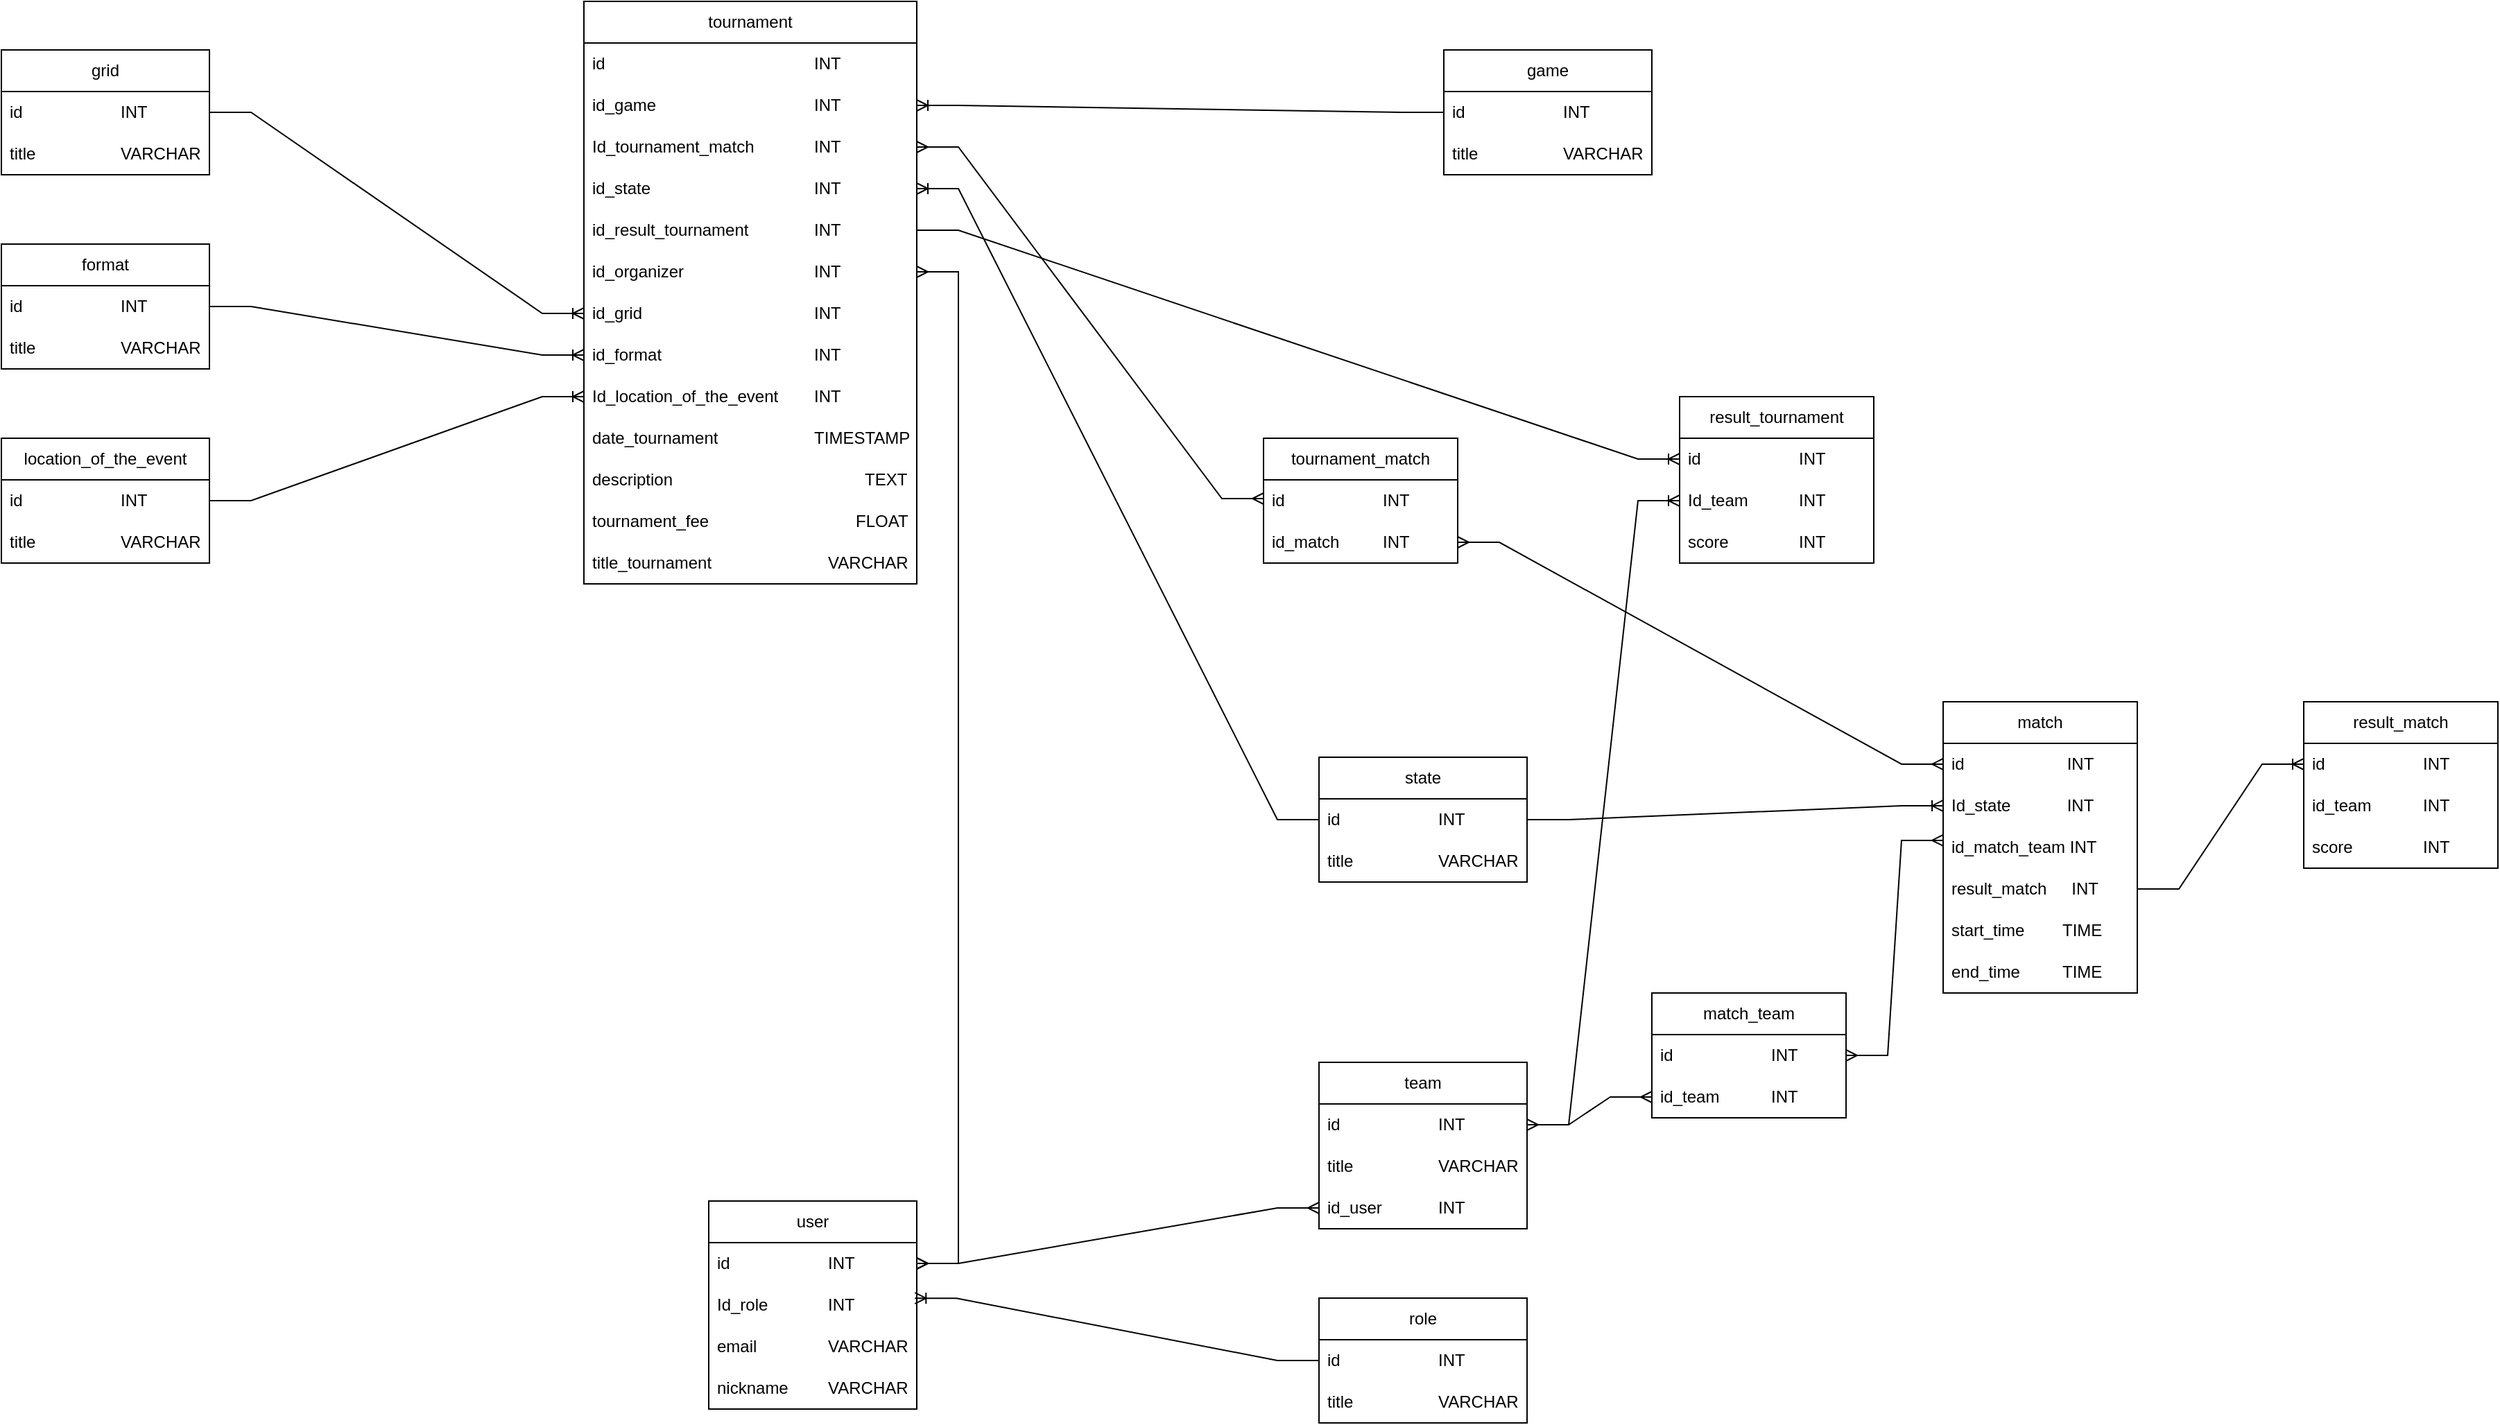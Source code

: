 <mxfile version="24.7.17">
  <diagram name="Страница — 1" id="v7ZtCFrKDvdxAF3M1OyC">
    <mxGraphModel dx="1510" dy="1544" grid="1" gridSize="10" guides="1" tooltips="1" connect="1" arrows="1" fold="1" page="1" pageScale="1" pageWidth="827" pageHeight="1169" math="0" shadow="0">
      <root>
        <mxCell id="0" />
        <mxCell id="1" parent="0" />
        <mxCell id="OLDcQR_b7lq4X7Irolwi-84" value="user" style="swimlane;fontStyle=0;childLayout=stackLayout;horizontal=1;startSize=30;horizontalStack=0;resizeParent=1;resizeParentMax=0;resizeLast=0;collapsible=1;marginBottom=0;whiteSpace=wrap;html=1;" parent="1" vertex="1">
          <mxGeometry x="-140" y="570" width="150" height="150" as="geometry" />
        </mxCell>
        <mxCell id="OLDcQR_b7lq4X7Irolwi-95" value="id&lt;span style=&quot;white-space: pre;&quot;&gt;&#x9;&lt;/span&gt;&lt;span style=&quot;white-space: pre;&quot;&gt;&#x9;&lt;/span&gt;&lt;span style=&quot;white-space: pre;&quot;&gt;&#x9;&lt;/span&gt;INT" style="text;strokeColor=none;fillColor=none;align=left;verticalAlign=middle;spacingLeft=4;spacingRight=4;overflow=hidden;points=[[0,0.5],[1,0.5]];portConstraint=eastwest;rotatable=0;whiteSpace=wrap;html=1;" parent="OLDcQR_b7lq4X7Irolwi-84" vertex="1">
          <mxGeometry y="30" width="150" height="30" as="geometry" />
        </mxCell>
        <mxCell id="OLDcQR_b7lq4X7Irolwi-100" value="Id_role&lt;span style=&quot;white-space: pre;&quot;&gt;&#x9;&lt;/span&gt;&lt;span style=&quot;white-space: pre;&quot;&gt;&#x9;&lt;/span&gt;INT" style="text;strokeColor=none;fillColor=none;align=left;verticalAlign=middle;spacingLeft=4;spacingRight=4;overflow=hidden;points=[[0,0.5],[1,0.5]];portConstraint=eastwest;rotatable=0;whiteSpace=wrap;html=1;" parent="OLDcQR_b7lq4X7Irolwi-84" vertex="1">
          <mxGeometry y="60" width="150" height="30" as="geometry" />
        </mxCell>
        <mxCell id="OLDcQR_b7lq4X7Irolwi-87" value="email&lt;span style=&quot;white-space: pre;&quot;&gt;&#x9;&lt;/span&gt;&lt;span style=&quot;white-space: pre;&quot;&gt;&#x9;&lt;/span&gt;VARCHAR" style="text;strokeColor=none;fillColor=none;align=left;verticalAlign=middle;spacingLeft=4;spacingRight=4;overflow=hidden;points=[[0,0.5],[1,0.5]];portConstraint=eastwest;rotatable=0;whiteSpace=wrap;html=1;" parent="OLDcQR_b7lq4X7Irolwi-84" vertex="1">
          <mxGeometry y="90" width="150" height="30" as="geometry" />
        </mxCell>
        <mxCell id="OLDcQR_b7lq4X7Irolwi-86" value="nickname&lt;span style=&quot;white-space: pre;&quot;&gt;&#x9;&lt;/span&gt;&lt;span style=&quot;white-space: pre;&quot;&gt;&#x9;&lt;/span&gt;VARCHAR" style="text;strokeColor=none;fillColor=none;align=left;verticalAlign=middle;spacingLeft=4;spacingRight=4;overflow=hidden;points=[[0,0.5],[1,0.5]];portConstraint=eastwest;rotatable=0;whiteSpace=wrap;html=1;" parent="OLDcQR_b7lq4X7Irolwi-84" vertex="1">
          <mxGeometry y="120" width="150" height="30" as="geometry" />
        </mxCell>
        <mxCell id="OLDcQR_b7lq4X7Irolwi-88" value="team" style="swimlane;fontStyle=0;childLayout=stackLayout;horizontal=1;startSize=30;horizontalStack=0;resizeParent=1;resizeParentMax=0;resizeLast=0;collapsible=1;marginBottom=0;whiteSpace=wrap;html=1;" parent="1" vertex="1">
          <mxGeometry x="300" y="470" width="150" height="120" as="geometry" />
        </mxCell>
        <mxCell id="OLDcQR_b7lq4X7Irolwi-89" value="id&lt;span style=&quot;white-space: pre;&quot;&gt;&#x9;&lt;/span&gt;&lt;span style=&quot;white-space: pre;&quot;&gt;&#x9;&lt;/span&gt;&lt;span style=&quot;white-space: pre;&quot;&gt;&#x9;&lt;/span&gt;INT" style="text;strokeColor=none;fillColor=none;align=left;verticalAlign=middle;spacingLeft=4;spacingRight=4;overflow=hidden;points=[[0,0.5],[1,0.5]];portConstraint=eastwest;rotatable=0;whiteSpace=wrap;html=1;" parent="OLDcQR_b7lq4X7Irolwi-88" vertex="1">
          <mxGeometry y="30" width="150" height="30" as="geometry" />
        </mxCell>
        <mxCell id="OLDcQR_b7lq4X7Irolwi-90" value="title&lt;span style=&quot;white-space: pre;&quot;&gt;&#x9;&lt;/span&gt;&lt;span style=&quot;white-space: pre;&quot;&gt;&#x9;&lt;/span&gt;&lt;span style=&quot;white-space: pre;&quot;&gt;&#x9;&lt;/span&gt;VARCHAR" style="text;strokeColor=none;fillColor=none;align=left;verticalAlign=middle;spacingLeft=4;spacingRight=4;overflow=hidden;points=[[0,0.5],[1,0.5]];portConstraint=eastwest;rotatable=0;whiteSpace=wrap;html=1;" parent="OLDcQR_b7lq4X7Irolwi-88" vertex="1">
          <mxGeometry y="60" width="150" height="30" as="geometry" />
        </mxCell>
        <mxCell id="OLDcQR_b7lq4X7Irolwi-159" value="id_user&lt;span style=&quot;white-space: pre;&quot;&gt;&#x9;&lt;/span&gt;&lt;span style=&quot;white-space: pre;&quot;&gt;&#x9;&lt;/span&gt;INT" style="text;strokeColor=none;fillColor=none;align=left;verticalAlign=middle;spacingLeft=4;spacingRight=4;overflow=hidden;points=[[0,0.5],[1,0.5]];portConstraint=eastwest;rotatable=0;whiteSpace=wrap;html=1;" parent="OLDcQR_b7lq4X7Irolwi-88" vertex="1">
          <mxGeometry y="90" width="150" height="30" as="geometry" />
        </mxCell>
        <mxCell id="OLDcQR_b7lq4X7Irolwi-96" value="role" style="swimlane;fontStyle=0;childLayout=stackLayout;horizontal=1;startSize=30;horizontalStack=0;resizeParent=1;resizeParentMax=0;resizeLast=0;collapsible=1;marginBottom=0;whiteSpace=wrap;html=1;" parent="1" vertex="1">
          <mxGeometry x="300" y="640" width="150" height="90" as="geometry" />
        </mxCell>
        <mxCell id="OLDcQR_b7lq4X7Irolwi-97" value="id&lt;span style=&quot;white-space: pre;&quot;&gt;&#x9;&lt;/span&gt;&lt;span style=&quot;white-space: pre;&quot;&gt;&#x9;&lt;/span&gt;&lt;span style=&quot;white-space: pre;&quot;&gt;&#x9;&lt;/span&gt;INT" style="text;strokeColor=none;fillColor=none;align=left;verticalAlign=middle;spacingLeft=4;spacingRight=4;overflow=hidden;points=[[0,0.5],[1,0.5]];portConstraint=eastwest;rotatable=0;whiteSpace=wrap;html=1;" parent="OLDcQR_b7lq4X7Irolwi-96" vertex="1">
          <mxGeometry y="30" width="150" height="30" as="geometry" />
        </mxCell>
        <mxCell id="OLDcQR_b7lq4X7Irolwi-98" value="title&lt;span style=&quot;white-space: pre;&quot;&gt;&#x9;&lt;/span&gt;&lt;span style=&quot;white-space: pre;&quot;&gt;&#x9;&lt;/span&gt;&lt;span style=&quot;white-space: pre;&quot;&gt;&#x9;&lt;/span&gt;VARCHAR" style="text;strokeColor=none;fillColor=none;align=left;verticalAlign=middle;spacingLeft=4;spacingRight=4;overflow=hidden;points=[[0,0.5],[1,0.5]];portConstraint=eastwest;rotatable=0;whiteSpace=wrap;html=1;" parent="OLDcQR_b7lq4X7Irolwi-96" vertex="1">
          <mxGeometry y="60" width="150" height="30" as="geometry" />
        </mxCell>
        <mxCell id="OLDcQR_b7lq4X7Irolwi-102" value="" style="edgeStyle=entityRelationEdgeStyle;fontSize=12;html=1;endArrow=ERoneToMany;rounded=0;entryX=0.991;entryY=0.336;entryDx=0;entryDy=0;entryPerimeter=0;exitX=0;exitY=0.5;exitDx=0;exitDy=0;" parent="1" source="OLDcQR_b7lq4X7Irolwi-97" target="OLDcQR_b7lq4X7Irolwi-100" edge="1">
          <mxGeometry width="100" height="100" relative="1" as="geometry">
            <mxPoint x="350" y="700" as="sourcePoint" />
            <mxPoint x="450" y="600" as="targetPoint" />
          </mxGeometry>
        </mxCell>
        <mxCell id="OLDcQR_b7lq4X7Irolwi-103" value="match" style="swimlane;fontStyle=0;childLayout=stackLayout;horizontal=1;startSize=30;horizontalStack=0;resizeParent=1;resizeParentMax=0;resizeLast=0;collapsible=1;marginBottom=0;whiteSpace=wrap;html=1;" parent="1" vertex="1">
          <mxGeometry x="750" y="210" width="140" height="210" as="geometry" />
        </mxCell>
        <mxCell id="OLDcQR_b7lq4X7Irolwi-107" value="id&lt;span style=&quot;white-space: pre;&quot;&gt;&#x9;&lt;/span&gt;&lt;span style=&quot;white-space: pre;&quot;&gt;&#x9;&lt;/span&gt;&lt;span style=&quot;white-space: pre;&quot;&gt;&#x9;&lt;/span&gt;&amp;nbsp;INT" style="text;strokeColor=none;fillColor=none;align=left;verticalAlign=middle;spacingLeft=4;spacingRight=4;overflow=hidden;points=[[0,0.5],[1,0.5]];portConstraint=eastwest;rotatable=0;whiteSpace=wrap;html=1;" parent="OLDcQR_b7lq4X7Irolwi-103" vertex="1">
          <mxGeometry y="30" width="140" height="30" as="geometry" />
        </mxCell>
        <mxCell id="OLDcQR_b7lq4X7Irolwi-108" value="Id_state&lt;span style=&quot;white-space: pre;&quot;&gt;&#x9;&lt;/span&gt;&lt;span style=&quot;white-space: pre;&quot;&gt;&#x9;&lt;/span&gt;&amp;nbsp;INT" style="text;strokeColor=none;fillColor=none;align=left;verticalAlign=middle;spacingLeft=4;spacingRight=4;overflow=hidden;points=[[0,0.5],[1,0.5]];portConstraint=eastwest;rotatable=0;whiteSpace=wrap;html=1;" parent="OLDcQR_b7lq4X7Irolwi-103" vertex="1">
          <mxGeometry y="60" width="140" height="30" as="geometry" />
        </mxCell>
        <mxCell id="wWR_sg2A5vvJxAF9m5jg-23" value="id_match_team INT" style="text;strokeColor=none;fillColor=none;align=left;verticalAlign=middle;spacingLeft=4;spacingRight=4;overflow=hidden;points=[[0,0.5],[1,0.5]];portConstraint=eastwest;rotatable=0;whiteSpace=wrap;html=1;" parent="OLDcQR_b7lq4X7Irolwi-103" vertex="1">
          <mxGeometry y="90" width="140" height="30" as="geometry" />
        </mxCell>
        <mxCell id="OLDcQR_b7lq4X7Irolwi-129" value="result_match&lt;span style=&quot;white-space: pre;&quot;&gt;&#x9;&lt;/span&gt;&amp;nbsp; INT" style="text;strokeColor=none;fillColor=none;align=left;verticalAlign=middle;spacingLeft=4;spacingRight=4;overflow=hidden;points=[[0,0.5],[1,0.5]];portConstraint=eastwest;rotatable=0;whiteSpace=wrap;html=1;" parent="OLDcQR_b7lq4X7Irolwi-103" vertex="1">
          <mxGeometry y="120" width="140" height="30" as="geometry" />
        </mxCell>
        <mxCell id="OLDcQR_b7lq4X7Irolwi-116" value="start_time&lt;span style=&quot;white-space: pre;&quot;&gt;&#x9;&lt;/span&gt;TIME" style="text;strokeColor=none;fillColor=none;align=left;verticalAlign=middle;spacingLeft=4;spacingRight=4;overflow=hidden;points=[[0,0.5],[1,0.5]];portConstraint=eastwest;rotatable=0;whiteSpace=wrap;html=1;" parent="OLDcQR_b7lq4X7Irolwi-103" vertex="1">
          <mxGeometry y="150" width="140" height="30" as="geometry" />
        </mxCell>
        <mxCell id="OLDcQR_b7lq4X7Irolwi-145" value="end_time&lt;span style=&quot;white-space: pre;&quot;&gt;&#x9;&lt;/span&gt;&lt;span style=&quot;white-space: pre;&quot;&gt;&#x9;&lt;/span&gt;TIME" style="text;strokeColor=none;fillColor=none;align=left;verticalAlign=middle;spacingLeft=4;spacingRight=4;overflow=hidden;points=[[0,0.5],[1,0.5]];portConstraint=eastwest;rotatable=0;whiteSpace=wrap;html=1;" parent="OLDcQR_b7lq4X7Irolwi-103" vertex="1">
          <mxGeometry y="180" width="140" height="30" as="geometry" />
        </mxCell>
        <mxCell id="OLDcQR_b7lq4X7Irolwi-109" value="state" style="swimlane;fontStyle=0;childLayout=stackLayout;horizontal=1;startSize=30;horizontalStack=0;resizeParent=1;resizeParentMax=0;resizeLast=0;collapsible=1;marginBottom=0;whiteSpace=wrap;html=1;" parent="1" vertex="1">
          <mxGeometry x="300" y="250" width="150" height="90" as="geometry" />
        </mxCell>
        <mxCell id="OLDcQR_b7lq4X7Irolwi-110" value="id&lt;span style=&quot;white-space: pre;&quot;&gt;&#x9;&lt;/span&gt;&lt;span style=&quot;white-space: pre;&quot;&gt;&#x9;&lt;/span&gt;&lt;span style=&quot;white-space: pre;&quot;&gt;&#x9;&lt;/span&gt;INT" style="text;strokeColor=none;fillColor=none;align=left;verticalAlign=middle;spacingLeft=4;spacingRight=4;overflow=hidden;points=[[0,0.5],[1,0.5]];portConstraint=eastwest;rotatable=0;whiteSpace=wrap;html=1;" parent="OLDcQR_b7lq4X7Irolwi-109" vertex="1">
          <mxGeometry y="30" width="150" height="30" as="geometry" />
        </mxCell>
        <mxCell id="OLDcQR_b7lq4X7Irolwi-111" value="title&lt;span style=&quot;white-space: pre;&quot;&gt;&#x9;&lt;/span&gt;&lt;span style=&quot;white-space: pre;&quot;&gt;&#x9;&lt;/span&gt;&lt;span style=&quot;white-space: pre;&quot;&gt;&#x9;&lt;/span&gt;VARCHAR" style="text;strokeColor=none;fillColor=none;align=left;verticalAlign=middle;spacingLeft=4;spacingRight=4;overflow=hidden;points=[[0,0.5],[1,0.5]];portConstraint=eastwest;rotatable=0;whiteSpace=wrap;html=1;" parent="OLDcQR_b7lq4X7Irolwi-109" vertex="1">
          <mxGeometry y="60" width="150" height="30" as="geometry" />
        </mxCell>
        <mxCell id="OLDcQR_b7lq4X7Irolwi-119" value="" style="edgeStyle=entityRelationEdgeStyle;fontSize=12;html=1;endArrow=ERoneToMany;rounded=0;entryX=0;entryY=0.5;entryDx=0;entryDy=0;exitX=1;exitY=0.5;exitDx=0;exitDy=0;" parent="1" source="OLDcQR_b7lq4X7Irolwi-110" target="OLDcQR_b7lq4X7Irolwi-108" edge="1">
          <mxGeometry width="100" height="100" relative="1" as="geometry">
            <mxPoint x="550" y="730" as="sourcePoint" />
            <mxPoint x="650" y="630" as="targetPoint" />
          </mxGeometry>
        </mxCell>
        <mxCell id="OLDcQR_b7lq4X7Irolwi-120" value="" style="edgeStyle=entityRelationEdgeStyle;fontSize=12;html=1;endArrow=ERmany;startArrow=ERmany;rounded=0;entryX=1;entryY=0.5;entryDx=0;entryDy=0;" parent="1" source="wWR_sg2A5vvJxAF9m5jg-21" target="OLDcQR_b7lq4X7Irolwi-89" edge="1">
          <mxGeometry width="100" height="100" relative="1" as="geometry">
            <mxPoint x="720" y="650" as="sourcePoint" />
            <mxPoint x="430" y="470" as="targetPoint" />
          </mxGeometry>
        </mxCell>
        <mxCell id="OLDcQR_b7lq4X7Irolwi-121" value="tournament" style="swimlane;fontStyle=0;childLayout=stackLayout;horizontal=1;startSize=30;horizontalStack=0;resizeParent=1;resizeParentMax=0;resizeLast=0;collapsible=1;marginBottom=0;whiteSpace=wrap;html=1;" parent="1" vertex="1">
          <mxGeometry x="-230" y="-295" width="240" height="420" as="geometry" />
        </mxCell>
        <mxCell id="OLDcQR_b7lq4X7Irolwi-122" value="id&lt;span style=&quot;white-space: pre;&quot;&gt;&#x9;&lt;/span&gt;&lt;span style=&quot;white-space: pre;&quot;&gt;&#x9;&lt;/span&gt;&lt;span style=&quot;white-space: pre;&quot;&gt;&#x9;&lt;span style=&quot;white-space: pre;&quot;&gt;&#x9;&lt;/span&gt;&lt;span style=&quot;white-space: pre;&quot;&gt;&#x9;&lt;/span&gt;  &lt;/span&gt;&amp;nbsp;&lt;span style=&quot;white-space: pre;&quot;&gt;&#x9;&lt;/span&gt;INT" style="text;strokeColor=none;fillColor=none;align=left;verticalAlign=middle;spacingLeft=4;spacingRight=4;overflow=hidden;points=[[0,0.5],[1,0.5]];portConstraint=eastwest;rotatable=0;whiteSpace=wrap;html=1;" parent="OLDcQR_b7lq4X7Irolwi-121" vertex="1">
          <mxGeometry y="30" width="240" height="30" as="geometry" />
        </mxCell>
        <mxCell id="OLDcQR_b7lq4X7Irolwi-153" value="id_game&lt;span style=&quot;white-space: pre;&quot;&gt;&#x9;&lt;/span&gt;&lt;span style=&quot;white-space: pre;&quot;&gt;&#x9;&lt;/span&gt;&lt;span style=&quot;white-space: pre;&quot;&gt;&#x9;&lt;/span&gt;&lt;span style=&quot;white-space: pre;&quot;&gt;&#x9;&amp;nbsp;&lt;/span&gt;&amp;nbsp; &lt;span style=&quot;white-space: pre;&quot;&gt;&#x9;&lt;/span&gt;INT" style="text;strokeColor=none;fillColor=none;align=left;verticalAlign=middle;spacingLeft=4;spacingRight=4;overflow=hidden;points=[[0,0.5],[1,0.5]];portConstraint=eastwest;rotatable=0;whiteSpace=wrap;html=1;" parent="OLDcQR_b7lq4X7Irolwi-121" vertex="1">
          <mxGeometry y="60" width="240" height="30" as="geometry" />
        </mxCell>
        <mxCell id="OLDcQR_b7lq4X7Irolwi-124" value="Id_tournament_match&lt;span style=&quot;white-space: pre;&quot;&gt;&#x9;&lt;/span&gt;&lt;span style=&quot;white-space: pre;&quot;&gt;&#x9;&lt;/span&gt;INT" style="text;strokeColor=none;fillColor=none;align=left;verticalAlign=middle;spacingLeft=4;spacingRight=4;overflow=hidden;points=[[0,0.5],[1,0.5]];portConstraint=eastwest;rotatable=0;whiteSpace=wrap;html=1;" parent="OLDcQR_b7lq4X7Irolwi-121" vertex="1">
          <mxGeometry y="90" width="240" height="30" as="geometry" />
        </mxCell>
        <mxCell id="OLDcQR_b7lq4X7Irolwi-127" value="id_state&lt;span style=&quot;white-space: pre;&quot;&gt;&#x9;&lt;/span&gt;&lt;span style=&quot;white-space: pre;&quot;&gt;&#x9;&lt;/span&gt;&lt;span style=&quot;white-space: pre;&quot;&gt;&#x9;&lt;/span&gt;&lt;span style=&quot;white-space: pre;&quot;&gt;&#x9;&lt;/span&gt;&amp;nbsp; &amp;nbsp;&lt;span style=&quot;white-space: pre;&quot;&gt;&#x9;&lt;/span&gt;INT" style="text;strokeColor=none;fillColor=none;align=left;verticalAlign=middle;spacingLeft=4;spacingRight=4;overflow=hidden;points=[[0,0.5],[1,0.5]];portConstraint=eastwest;rotatable=0;whiteSpace=wrap;html=1;" parent="OLDcQR_b7lq4X7Irolwi-121" vertex="1">
          <mxGeometry y="120" width="240" height="30" as="geometry" />
        </mxCell>
        <mxCell id="OLDcQR_b7lq4X7Irolwi-130" value="id_result_tournament&lt;span style=&quot;white-space: pre;&quot;&gt;&#x9;&lt;/span&gt;&lt;span style=&quot;white-space: pre;&quot;&gt;&#x9;&lt;/span&gt;INT" style="text;strokeColor=none;fillColor=none;align=left;verticalAlign=middle;spacingLeft=4;spacingRight=4;overflow=hidden;points=[[0,0.5],[1,0.5]];portConstraint=eastwest;rotatable=0;whiteSpace=wrap;html=1;" parent="OLDcQR_b7lq4X7Irolwi-121" vertex="1">
          <mxGeometry y="150" width="240" height="30" as="geometry" />
        </mxCell>
        <mxCell id="OLDcQR_b7lq4X7Irolwi-131" value="id_organizer&amp;nbsp;&lt;span style=&quot;white-space: pre;&quot;&gt;&#x9;&lt;/span&gt;&lt;span style=&quot;white-space: pre;&quot;&gt;&#x9;&lt;span style=&quot;white-space: pre;&quot;&gt;&#x9;&lt;/span&gt;   &lt;span style=&quot;white-space: pre;&quot;&gt;&#x9;&lt;/span&gt;&lt;/span&gt;INT" style="text;strokeColor=none;fillColor=none;align=left;verticalAlign=middle;spacingLeft=4;spacingRight=4;overflow=hidden;points=[[0,0.5],[1,0.5]];portConstraint=eastwest;rotatable=0;whiteSpace=wrap;html=1;" parent="OLDcQR_b7lq4X7Irolwi-121" vertex="1">
          <mxGeometry y="180" width="240" height="30" as="geometry" />
        </mxCell>
        <mxCell id="Oki5u9hgrPnF9s3zYKUd-3" value="id_grid&lt;span style=&quot;white-space: pre;&quot;&gt;&#x9;&lt;/span&gt;&lt;span style=&quot;white-space: pre;&quot;&gt;&#x9;&lt;/span&gt;&lt;span style=&quot;white-space: pre;&quot;&gt;&#x9;&lt;/span&gt;&lt;span style=&quot;white-space: pre;&quot;&gt;&#x9;&lt;/span&gt;&amp;nbsp; &amp;nbsp;&lt;span style=&quot;white-space: pre;&quot;&gt;&#x9;&lt;/span&gt;INT" style="text;strokeColor=none;fillColor=none;align=left;verticalAlign=middle;spacingLeft=4;spacingRight=4;overflow=hidden;points=[[0,0.5],[1,0.5]];portConstraint=eastwest;rotatable=0;whiteSpace=wrap;html=1;" parent="OLDcQR_b7lq4X7Irolwi-121" vertex="1">
          <mxGeometry y="210" width="240" height="30" as="geometry" />
        </mxCell>
        <mxCell id="Oki5u9hgrPnF9s3zYKUd-10" value="id_format&lt;span style=&quot;white-space: pre;&quot;&gt;&#x9;&lt;/span&gt;&lt;span style=&quot;white-space: pre;&quot;&gt;&#x9;&lt;/span&gt;&lt;span style=&quot;white-space: pre;&quot;&gt;&#x9;&lt;/span&gt;&lt;span style=&quot;white-space: pre;&quot;&gt;&#x9;&lt;/span&gt;&amp;nbsp; &amp;nbsp;&lt;span style=&quot;white-space: pre;&quot;&gt;&#x9;&lt;/span&gt;INT" style="text;strokeColor=none;fillColor=none;align=left;verticalAlign=middle;spacingLeft=4;spacingRight=4;overflow=hidden;points=[[0,0.5],[1,0.5]];portConstraint=eastwest;rotatable=0;whiteSpace=wrap;html=1;" parent="OLDcQR_b7lq4X7Irolwi-121" vertex="1">
          <mxGeometry y="240" width="240" height="30" as="geometry" />
        </mxCell>
        <mxCell id="Oki5u9hgrPnF9s3zYKUd-17" value="Id_location_of_the_event&amp;nbsp; &amp;nbsp;&lt;span style=&quot;white-space: pre;&quot;&gt;&#x9;&lt;/span&gt;INT" style="text;strokeColor=none;fillColor=none;align=left;verticalAlign=middle;spacingLeft=4;spacingRight=4;overflow=hidden;points=[[0,0.5],[1,0.5]];portConstraint=eastwest;rotatable=0;whiteSpace=wrap;html=1;" parent="OLDcQR_b7lq4X7Irolwi-121" vertex="1">
          <mxGeometry y="270" width="240" height="30" as="geometry" />
        </mxCell>
        <mxCell id="Oki5u9hgrPnF9s3zYKUd-1" value="date_tournament&lt;span style=&quot;white-space: pre;&quot;&gt;&#x9;&lt;/span&gt;&lt;span style=&quot;white-space: pre;&quot;&gt;&#x9;&lt;/span&gt;&lt;span style=&quot;white-space: pre;&quot;&gt;&#x9;&lt;/span&gt;TIMESTAMP" style="text;strokeColor=none;fillColor=none;align=left;verticalAlign=middle;spacingLeft=4;spacingRight=4;overflow=hidden;points=[[0,0.5],[1,0.5]];portConstraint=eastwest;rotatable=0;whiteSpace=wrap;html=1;" parent="OLDcQR_b7lq4X7Irolwi-121" vertex="1">
          <mxGeometry y="300" width="240" height="30" as="geometry" />
        </mxCell>
        <mxCell id="ecnWiNsn4602Qg1DCMp3-1" value="description&lt;span style=&quot;white-space: pre;&quot;&gt;&#x9;&lt;/span&gt;&lt;span style=&quot;white-space: pre;&quot;&gt;&#x9;&lt;span style=&quot;white-space: pre;&quot;&gt;&#x9;&lt;/span&gt;&lt;span style=&quot;white-space: pre;&quot;&gt;&#x9;&lt;/span&gt;&lt;span style=&quot;white-space: pre;&quot;&gt;&#x9;&lt;/span&gt; &lt;/span&gt;&amp;nbsp; TEXT" style="text;strokeColor=none;fillColor=none;align=left;verticalAlign=middle;spacingLeft=4;spacingRight=4;overflow=hidden;points=[[0,0.5],[1,0.5]];portConstraint=eastwest;rotatable=0;whiteSpace=wrap;html=1;" parent="OLDcQR_b7lq4X7Irolwi-121" vertex="1">
          <mxGeometry y="330" width="240" height="30" as="geometry" />
        </mxCell>
        <mxCell id="Oki5u9hgrPnF9s3zYKUd-2" value="tournament_fee&lt;span style=&quot;white-space: pre;&quot;&gt;&#x9;&lt;/span&gt;&lt;span style=&quot;white-space: pre;&quot;&gt;&#x9;&lt;/span&gt;&lt;span style=&quot;white-space: pre;&quot;&gt;&#x9;&lt;span style=&quot;white-space: pre;&quot;&gt;&#x9;&lt;/span&gt; &lt;/span&gt;FLOAT" style="text;strokeColor=none;fillColor=none;align=left;verticalAlign=middle;spacingLeft=4;spacingRight=4;overflow=hidden;points=[[0,0.5],[1,0.5]];portConstraint=eastwest;rotatable=0;whiteSpace=wrap;html=1;" parent="OLDcQR_b7lq4X7Irolwi-121" vertex="1">
          <mxGeometry y="360" width="240" height="30" as="geometry" />
        </mxCell>
        <mxCell id="OLDcQR_b7lq4X7Irolwi-125" value="title_tournament&lt;span style=&quot;white-space: pre;&quot;&gt;&#x9;&lt;/span&gt;&lt;span style=&quot;white-space: pre;&quot;&gt;&#x9;&lt;/span&gt;&lt;span style=&quot;white-space: pre;&quot;&gt;&#x9;&amp;nbsp;&lt;/span&gt;&amp;nbsp; VARCHAR" style="text;strokeColor=none;fillColor=none;align=left;verticalAlign=middle;spacingLeft=4;spacingRight=4;overflow=hidden;points=[[0,0.5],[1,0.5]];portConstraint=eastwest;rotatable=0;whiteSpace=wrap;html=1;" parent="OLDcQR_b7lq4X7Irolwi-121" vertex="1">
          <mxGeometry y="390" width="240" height="30" as="geometry" />
        </mxCell>
        <mxCell id="OLDcQR_b7lq4X7Irolwi-133" value="" style="edgeStyle=entityRelationEdgeStyle;fontSize=12;html=1;endArrow=ERmany;startArrow=ERmany;rounded=0;entryX=0;entryY=0.5;entryDx=0;entryDy=0;exitX=1;exitY=0.5;exitDx=0;exitDy=0;" parent="1" source="wWR_sg2A5vvJxAF9m5jg-16" target="OLDcQR_b7lq4X7Irolwi-107" edge="1">
          <mxGeometry width="100" height="100" relative="1" as="geometry">
            <mxPoint x="470" y="110" as="sourcePoint" />
            <mxPoint x="140" y="650" as="targetPoint" />
            <Array as="points" />
          </mxGeometry>
        </mxCell>
        <mxCell id="OLDcQR_b7lq4X7Irolwi-136" value="" style="edgeStyle=entityRelationEdgeStyle;fontSize=12;html=1;endArrow=ERmany;startArrow=ERmany;rounded=0;exitX=1;exitY=0.5;exitDx=0;exitDy=0;entryX=1;entryY=0.5;entryDx=0;entryDy=0;" parent="1" source="OLDcQR_b7lq4X7Irolwi-131" target="OLDcQR_b7lq4X7Irolwi-95" edge="1">
          <mxGeometry width="100" height="100" relative="1" as="geometry">
            <mxPoint x="260" y="200" as="sourcePoint" />
            <mxPoint x="360" y="100" as="targetPoint" />
          </mxGeometry>
        </mxCell>
        <mxCell id="OLDcQR_b7lq4X7Irolwi-137" value="" style="edgeStyle=entityRelationEdgeStyle;fontSize=12;html=1;endArrow=ERoneToMany;rounded=0;entryX=1;entryY=0.5;entryDx=0;entryDy=0;exitX=0;exitY=0.5;exitDx=0;exitDy=0;" parent="1" source="OLDcQR_b7lq4X7Irolwi-110" target="OLDcQR_b7lq4X7Irolwi-127" edge="1">
          <mxGeometry width="100" height="100" relative="1" as="geometry">
            <mxPoint x="410" y="205" as="sourcePoint" />
            <mxPoint x="340" y="320" as="targetPoint" />
          </mxGeometry>
        </mxCell>
        <mxCell id="OLDcQR_b7lq4X7Irolwi-138" value="result_tournament" style="swimlane;fontStyle=0;childLayout=stackLayout;horizontal=1;startSize=30;horizontalStack=0;resizeParent=1;resizeParentMax=0;resizeLast=0;collapsible=1;marginBottom=0;whiteSpace=wrap;html=1;" parent="1" vertex="1">
          <mxGeometry x="560" y="-10" width="140" height="120" as="geometry" />
        </mxCell>
        <mxCell id="OLDcQR_b7lq4X7Irolwi-139" value="id&lt;span style=&quot;white-space: pre;&quot;&gt;&#x9;&lt;/span&gt;&lt;span style=&quot;white-space: pre;&quot;&gt;&#x9;&lt;/span&gt;&lt;span style=&quot;white-space: pre;&quot;&gt;&#x9;&lt;/span&gt;INT" style="text;strokeColor=none;fillColor=none;align=left;verticalAlign=middle;spacingLeft=4;spacingRight=4;overflow=hidden;points=[[0,0.5],[1,0.5]];portConstraint=eastwest;rotatable=0;whiteSpace=wrap;html=1;" parent="OLDcQR_b7lq4X7Irolwi-138" vertex="1">
          <mxGeometry y="30" width="140" height="30" as="geometry" />
        </mxCell>
        <mxCell id="OLDcQR_b7lq4X7Irolwi-141" value="Id_team&lt;span style=&quot;white-space: pre;&quot;&gt;&#x9;&lt;/span&gt;&lt;span style=&quot;white-space: pre;&quot;&gt;&#x9;&lt;/span&gt;INT" style="text;strokeColor=none;fillColor=none;align=left;verticalAlign=middle;spacingLeft=4;spacingRight=4;overflow=hidden;points=[[0,0.5],[1,0.5]];portConstraint=eastwest;rotatable=0;whiteSpace=wrap;html=1;" parent="OLDcQR_b7lq4X7Irolwi-138" vertex="1">
          <mxGeometry y="60" width="140" height="30" as="geometry" />
        </mxCell>
        <mxCell id="OLDcQR_b7lq4X7Irolwi-140" value="score&lt;span style=&quot;white-space: pre;&quot;&gt;&#x9;&lt;/span&gt;&lt;span style=&quot;white-space: pre;&quot;&gt;&#x9;&lt;/span&gt;INT" style="text;strokeColor=none;fillColor=none;align=left;verticalAlign=middle;spacingLeft=4;spacingRight=4;overflow=hidden;points=[[0,0.5],[1,0.5]];portConstraint=eastwest;rotatable=0;whiteSpace=wrap;html=1;" parent="OLDcQR_b7lq4X7Irolwi-138" vertex="1">
          <mxGeometry y="90" width="140" height="30" as="geometry" />
        </mxCell>
        <mxCell id="OLDcQR_b7lq4X7Irolwi-146" value="" style="edgeStyle=entityRelationEdgeStyle;fontSize=12;html=1;endArrow=ERoneToMany;rounded=0;entryX=0;entryY=0.5;entryDx=0;entryDy=0;exitX=1;exitY=0.5;exitDx=0;exitDy=0;" parent="1" source="OLDcQR_b7lq4X7Irolwi-89" target="OLDcQR_b7lq4X7Irolwi-141" edge="1">
          <mxGeometry width="100" height="100" relative="1" as="geometry">
            <mxPoint x="450" y="550" as="sourcePoint" />
            <mxPoint x="450" y="340" as="targetPoint" />
            <Array as="points">
              <mxPoint x="510" y="580" />
            </Array>
          </mxGeometry>
        </mxCell>
        <mxCell id="OLDcQR_b7lq4X7Irolwi-149" value="game" style="swimlane;fontStyle=0;childLayout=stackLayout;horizontal=1;startSize=30;horizontalStack=0;resizeParent=1;resizeParentMax=0;resizeLast=0;collapsible=1;marginBottom=0;whiteSpace=wrap;html=1;" parent="1" vertex="1">
          <mxGeometry x="390" y="-260" width="150" height="90" as="geometry" />
        </mxCell>
        <mxCell id="OLDcQR_b7lq4X7Irolwi-150" value="id&lt;span style=&quot;white-space: pre;&quot;&gt;&#x9;&lt;/span&gt;&lt;span style=&quot;white-space: pre;&quot;&gt;&#x9;&lt;/span&gt;&lt;span style=&quot;white-space: pre;&quot;&gt;&#x9;&lt;/span&gt;INT" style="text;strokeColor=none;fillColor=none;align=left;verticalAlign=middle;spacingLeft=4;spacingRight=4;overflow=hidden;points=[[0,0.5],[1,0.5]];portConstraint=eastwest;rotatable=0;whiteSpace=wrap;html=1;" parent="OLDcQR_b7lq4X7Irolwi-149" vertex="1">
          <mxGeometry y="30" width="150" height="30" as="geometry" />
        </mxCell>
        <mxCell id="OLDcQR_b7lq4X7Irolwi-151" value="title&lt;span style=&quot;white-space: pre;&quot;&gt;&#x9;&lt;/span&gt;&lt;span style=&quot;white-space: pre;&quot;&gt;&#x9;&lt;/span&gt;&lt;span style=&quot;white-space: pre;&quot;&gt;&#x9;&lt;/span&gt;VARCHAR" style="text;strokeColor=none;fillColor=none;align=left;verticalAlign=middle;spacingLeft=4;spacingRight=4;overflow=hidden;points=[[0,0.5],[1,0.5]];portConstraint=eastwest;rotatable=0;whiteSpace=wrap;html=1;" parent="OLDcQR_b7lq4X7Irolwi-149" vertex="1">
          <mxGeometry y="60" width="150" height="30" as="geometry" />
        </mxCell>
        <mxCell id="OLDcQR_b7lq4X7Irolwi-154" value="" style="edgeStyle=entityRelationEdgeStyle;fontSize=12;html=1;endArrow=ERoneToMany;rounded=0;entryX=1;entryY=0.5;entryDx=0;entryDy=0;exitX=0;exitY=0.5;exitDx=0;exitDy=0;" parent="1" source="OLDcQR_b7lq4X7Irolwi-150" target="OLDcQR_b7lq4X7Irolwi-153" edge="1">
          <mxGeometry width="100" height="100" relative="1" as="geometry">
            <mxPoint x="230" y="200" as="sourcePoint" />
            <mxPoint x="440" y="290" as="targetPoint" />
          </mxGeometry>
        </mxCell>
        <mxCell id="OLDcQR_b7lq4X7Irolwi-160" value="" style="edgeStyle=entityRelationEdgeStyle;fontSize=12;html=1;endArrow=ERmany;startArrow=ERmany;rounded=0;entryX=0;entryY=0.5;entryDx=0;entryDy=0;exitX=1;exitY=0.5;exitDx=0;exitDy=0;" parent="1" source="OLDcQR_b7lq4X7Irolwi-95" target="OLDcQR_b7lq4X7Irolwi-159" edge="1">
          <mxGeometry width="100" height="100" relative="1" as="geometry">
            <mxPoint x="120" y="720" as="sourcePoint" />
            <mxPoint x="220" y="620" as="targetPoint" />
            <Array as="points">
              <mxPoint x="-170" y="840" />
            </Array>
          </mxGeometry>
        </mxCell>
        <mxCell id="Oki5u9hgrPnF9s3zYKUd-5" value="grid" style="swimlane;fontStyle=0;childLayout=stackLayout;horizontal=1;startSize=30;horizontalStack=0;resizeParent=1;resizeParentMax=0;resizeLast=0;collapsible=1;marginBottom=0;whiteSpace=wrap;html=1;" parent="1" vertex="1">
          <mxGeometry x="-650" y="-260" width="150" height="90" as="geometry" />
        </mxCell>
        <mxCell id="Oki5u9hgrPnF9s3zYKUd-6" value="id&lt;span style=&quot;white-space: pre;&quot;&gt;&#x9;&lt;/span&gt;&lt;span style=&quot;white-space: pre;&quot;&gt;&#x9;&lt;/span&gt;&lt;span style=&quot;white-space: pre;&quot;&gt;&#x9;&lt;/span&gt;INT" style="text;strokeColor=none;fillColor=none;align=left;verticalAlign=middle;spacingLeft=4;spacingRight=4;overflow=hidden;points=[[0,0.5],[1,0.5]];portConstraint=eastwest;rotatable=0;whiteSpace=wrap;html=1;" parent="Oki5u9hgrPnF9s3zYKUd-5" vertex="1">
          <mxGeometry y="30" width="150" height="30" as="geometry" />
        </mxCell>
        <mxCell id="Oki5u9hgrPnF9s3zYKUd-7" value="title&lt;span style=&quot;white-space: pre;&quot;&gt;&#x9;&lt;/span&gt;&lt;span style=&quot;white-space: pre;&quot;&gt;&#x9;&lt;/span&gt;&lt;span style=&quot;white-space: pre;&quot;&gt;&#x9;&lt;/span&gt;VARCHAR" style="text;strokeColor=none;fillColor=none;align=left;verticalAlign=middle;spacingLeft=4;spacingRight=4;overflow=hidden;points=[[0,0.5],[1,0.5]];portConstraint=eastwest;rotatable=0;whiteSpace=wrap;html=1;" parent="Oki5u9hgrPnF9s3zYKUd-5" vertex="1">
          <mxGeometry y="60" width="150" height="30" as="geometry" />
        </mxCell>
        <mxCell id="Oki5u9hgrPnF9s3zYKUd-9" value="" style="edgeStyle=entityRelationEdgeStyle;fontSize=12;html=1;endArrow=ERoneToMany;rounded=0;entryX=0;entryY=0.5;entryDx=0;entryDy=0;exitX=1;exitY=0.5;exitDx=0;exitDy=0;" parent="1" source="Oki5u9hgrPnF9s3zYKUd-6" target="Oki5u9hgrPnF9s3zYKUd-3" edge="1">
          <mxGeometry width="100" height="100" relative="1" as="geometry">
            <mxPoint x="-105.66" y="320" as="sourcePoint" />
            <mxPoint x="40.0" y="256.11" as="targetPoint" />
          </mxGeometry>
        </mxCell>
        <mxCell id="Oki5u9hgrPnF9s3zYKUd-11" value="format" style="swimlane;fontStyle=0;childLayout=stackLayout;horizontal=1;startSize=30;horizontalStack=0;resizeParent=1;resizeParentMax=0;resizeLast=0;collapsible=1;marginBottom=0;whiteSpace=wrap;html=1;" parent="1" vertex="1">
          <mxGeometry x="-650" y="-120" width="150" height="90" as="geometry" />
        </mxCell>
        <mxCell id="Oki5u9hgrPnF9s3zYKUd-12" value="id&lt;span style=&quot;white-space: pre;&quot;&gt;&#x9;&lt;/span&gt;&lt;span style=&quot;white-space: pre;&quot;&gt;&#x9;&lt;/span&gt;&lt;span style=&quot;white-space: pre;&quot;&gt;&#x9;&lt;/span&gt;INT" style="text;strokeColor=none;fillColor=none;align=left;verticalAlign=middle;spacingLeft=4;spacingRight=4;overflow=hidden;points=[[0,0.5],[1,0.5]];portConstraint=eastwest;rotatable=0;whiteSpace=wrap;html=1;" parent="Oki5u9hgrPnF9s3zYKUd-11" vertex="1">
          <mxGeometry y="30" width="150" height="30" as="geometry" />
        </mxCell>
        <mxCell id="Oki5u9hgrPnF9s3zYKUd-13" value="title&lt;span style=&quot;white-space: pre;&quot;&gt;&#x9;&lt;/span&gt;&lt;span style=&quot;white-space: pre;&quot;&gt;&#x9;&lt;/span&gt;&lt;span style=&quot;white-space: pre;&quot;&gt;&#x9;&lt;/span&gt;VARCHAR" style="text;strokeColor=none;fillColor=none;align=left;verticalAlign=middle;spacingLeft=4;spacingRight=4;overflow=hidden;points=[[0,0.5],[1,0.5]];portConstraint=eastwest;rotatable=0;whiteSpace=wrap;html=1;" parent="Oki5u9hgrPnF9s3zYKUd-11" vertex="1">
          <mxGeometry y="60" width="150" height="30" as="geometry" />
        </mxCell>
        <mxCell id="Oki5u9hgrPnF9s3zYKUd-15" value="" style="edgeStyle=entityRelationEdgeStyle;fontSize=12;html=1;endArrow=ERoneToMany;rounded=0;entryX=0;entryY=0.5;entryDx=0;entryDy=0;exitX=1;exitY=0.5;exitDx=0;exitDy=0;" parent="1" source="Oki5u9hgrPnF9s3zYKUd-12" target="Oki5u9hgrPnF9s3zYKUd-10" edge="1">
          <mxGeometry width="100" height="100" relative="1" as="geometry">
            <mxPoint x="-170" y="450" as="sourcePoint" />
            <mxPoint x="-70" y="350" as="targetPoint" />
          </mxGeometry>
        </mxCell>
        <mxCell id="Oki5u9hgrPnF9s3zYKUd-18" value="location_of_the_event" style="swimlane;fontStyle=0;childLayout=stackLayout;horizontal=1;startSize=30;horizontalStack=0;resizeParent=1;resizeParentMax=0;resizeLast=0;collapsible=1;marginBottom=0;whiteSpace=wrap;html=1;" parent="1" vertex="1">
          <mxGeometry x="-650" y="20" width="150" height="90" as="geometry" />
        </mxCell>
        <mxCell id="Oki5u9hgrPnF9s3zYKUd-19" value="id&lt;span style=&quot;white-space: pre;&quot;&gt;&#x9;&lt;/span&gt;&lt;span style=&quot;white-space: pre;&quot;&gt;&#x9;&lt;/span&gt;&lt;span style=&quot;white-space: pre;&quot;&gt;&#x9;&lt;/span&gt;INT" style="text;strokeColor=none;fillColor=none;align=left;verticalAlign=middle;spacingLeft=4;spacingRight=4;overflow=hidden;points=[[0,0.5],[1,0.5]];portConstraint=eastwest;rotatable=0;whiteSpace=wrap;html=1;" parent="Oki5u9hgrPnF9s3zYKUd-18" vertex="1">
          <mxGeometry y="30" width="150" height="30" as="geometry" />
        </mxCell>
        <mxCell id="Oki5u9hgrPnF9s3zYKUd-20" value="title&lt;span style=&quot;white-space: pre;&quot;&gt;&#x9;&lt;/span&gt;&lt;span style=&quot;white-space: pre;&quot;&gt;&#x9;&lt;/span&gt;&lt;span style=&quot;white-space: pre;&quot;&gt;&#x9;&lt;/span&gt;VARCHAR" style="text;strokeColor=none;fillColor=none;align=left;verticalAlign=middle;spacingLeft=4;spacingRight=4;overflow=hidden;points=[[0,0.5],[1,0.5]];portConstraint=eastwest;rotatable=0;whiteSpace=wrap;html=1;" parent="Oki5u9hgrPnF9s3zYKUd-18" vertex="1">
          <mxGeometry y="60" width="150" height="30" as="geometry" />
        </mxCell>
        <mxCell id="Oki5u9hgrPnF9s3zYKUd-22" value="" style="edgeStyle=entityRelationEdgeStyle;fontSize=12;html=1;endArrow=ERoneToMany;rounded=0;exitX=1;exitY=0.5;exitDx=0;exitDy=0;entryX=0;entryY=0.5;entryDx=0;entryDy=0;" parent="1" source="Oki5u9hgrPnF9s3zYKUd-19" target="Oki5u9hgrPnF9s3zYKUd-17" edge="1">
          <mxGeometry width="100" height="100" relative="1" as="geometry">
            <mxPoint x="-60" y="390" as="sourcePoint" />
            <mxPoint x="40" y="290" as="targetPoint" />
          </mxGeometry>
        </mxCell>
        <mxCell id="wWR_sg2A5vvJxAF9m5jg-1" value="result_match" style="swimlane;fontStyle=0;childLayout=stackLayout;horizontal=1;startSize=30;horizontalStack=0;resizeParent=1;resizeParentMax=0;resizeLast=0;collapsible=1;marginBottom=0;whiteSpace=wrap;html=1;" parent="1" vertex="1">
          <mxGeometry x="1010" y="210" width="140" height="120" as="geometry" />
        </mxCell>
        <mxCell id="wWR_sg2A5vvJxAF9m5jg-2" value="id&lt;span style=&quot;white-space: pre;&quot;&gt;&#x9;&lt;/span&gt;&lt;span style=&quot;white-space: pre;&quot;&gt;&#x9;&lt;/span&gt;&lt;span style=&quot;white-space: pre;&quot;&gt;&#x9;&lt;/span&gt;INT" style="text;strokeColor=none;fillColor=none;align=left;verticalAlign=middle;spacingLeft=4;spacingRight=4;overflow=hidden;points=[[0,0.5],[1,0.5]];portConstraint=eastwest;rotatable=0;whiteSpace=wrap;html=1;" parent="wWR_sg2A5vvJxAF9m5jg-1" vertex="1">
          <mxGeometry y="30" width="140" height="30" as="geometry" />
        </mxCell>
        <mxCell id="wWR_sg2A5vvJxAF9m5jg-3" value="id_team&lt;span style=&quot;white-space: pre;&quot;&gt;&#x9;&lt;/span&gt;&lt;span style=&quot;white-space: pre;&quot;&gt;&#x9;&lt;/span&gt;INT" style="text;strokeColor=none;fillColor=none;align=left;verticalAlign=middle;spacingLeft=4;spacingRight=4;overflow=hidden;points=[[0,0.5],[1,0.5]];portConstraint=eastwest;rotatable=0;whiteSpace=wrap;html=1;" parent="wWR_sg2A5vvJxAF9m5jg-1" vertex="1">
          <mxGeometry y="60" width="140" height="30" as="geometry" />
        </mxCell>
        <mxCell id="wWR_sg2A5vvJxAF9m5jg-4" value="score&lt;span style=&quot;white-space: pre;&quot;&gt;&#x9;&lt;/span&gt;&lt;span style=&quot;white-space: pre;&quot;&gt;&#x9;&lt;/span&gt;INT" style="text;strokeColor=none;fillColor=none;align=left;verticalAlign=middle;spacingLeft=4;spacingRight=4;overflow=hidden;points=[[0,0.5],[1,0.5]];portConstraint=eastwest;rotatable=0;whiteSpace=wrap;html=1;" parent="wWR_sg2A5vvJxAF9m5jg-1" vertex="1">
          <mxGeometry y="90" width="140" height="30" as="geometry" />
        </mxCell>
        <mxCell id="wWR_sg2A5vvJxAF9m5jg-7" value="" style="edgeStyle=entityRelationEdgeStyle;fontSize=12;html=1;endArrow=ERoneToMany;rounded=0;exitX=1;exitY=0.5;exitDx=0;exitDy=0;entryX=0;entryY=0.5;entryDx=0;entryDy=0;" parent="1" source="OLDcQR_b7lq4X7Irolwi-129" target="wWR_sg2A5vvJxAF9m5jg-2" edge="1">
          <mxGeometry width="100" height="100" relative="1" as="geometry">
            <mxPoint x="970" y="480" as="sourcePoint" />
            <mxPoint x="1070" y="380" as="targetPoint" />
          </mxGeometry>
        </mxCell>
        <mxCell id="wWR_sg2A5vvJxAF9m5jg-9" value="" style="edgeStyle=entityRelationEdgeStyle;fontSize=12;html=1;endArrow=ERoneToMany;rounded=0;exitX=1;exitY=0.5;exitDx=0;exitDy=0;entryX=0;entryY=0.5;entryDx=0;entryDy=0;" parent="1" source="OLDcQR_b7lq4X7Irolwi-130" target="OLDcQR_b7lq4X7Irolwi-139" edge="1">
          <mxGeometry width="100" height="100" relative="1" as="geometry">
            <mxPoint x="150" y="-30" as="sourcePoint" />
            <mxPoint x="440" y="-40" as="targetPoint" />
          </mxGeometry>
        </mxCell>
        <mxCell id="wWR_sg2A5vvJxAF9m5jg-18" value="" style="edgeStyle=entityRelationEdgeStyle;fontSize=12;html=1;endArrow=ERmany;startArrow=ERmany;rounded=0;entryX=0;entryY=0.5;entryDx=0;entryDy=0;exitX=1;exitY=0.5;exitDx=0;exitDy=0;" parent="1" source="OLDcQR_b7lq4X7Irolwi-124" edge="1">
          <mxGeometry width="100" height="100" relative="1" as="geometry">
            <mxPoint x="30" y="-200" as="sourcePoint" />
            <mxPoint x="260" y="63.5" as="targetPoint" />
            <Array as="points">
              <mxPoint x="90" y="753.5" />
              <mxPoint x="240" y="83.5" />
            </Array>
          </mxGeometry>
        </mxCell>
        <mxCell id="wWR_sg2A5vvJxAF9m5jg-14" value="tournament_match" style="swimlane;fontStyle=0;childLayout=stackLayout;horizontal=1;startSize=30;horizontalStack=0;resizeParent=1;resizeParentMax=0;resizeLast=0;collapsible=1;marginBottom=0;whiteSpace=wrap;html=1;" parent="1" vertex="1">
          <mxGeometry x="260" y="20" width="140" height="90" as="geometry" />
        </mxCell>
        <mxCell id="wWR_sg2A5vvJxAF9m5jg-15" value="id&lt;span style=&quot;white-space: pre;&quot;&gt;&#x9;&lt;/span&gt;&lt;span style=&quot;white-space: pre;&quot;&gt;&#x9;&lt;/span&gt;&lt;span style=&quot;white-space: pre;&quot;&gt;&#x9;&lt;/span&gt;INT" style="text;strokeColor=none;fillColor=none;align=left;verticalAlign=middle;spacingLeft=4;spacingRight=4;overflow=hidden;points=[[0,0.5],[1,0.5]];portConstraint=eastwest;rotatable=0;whiteSpace=wrap;html=1;" parent="wWR_sg2A5vvJxAF9m5jg-14" vertex="1">
          <mxGeometry y="30" width="140" height="30" as="geometry" />
        </mxCell>
        <mxCell id="wWR_sg2A5vvJxAF9m5jg-16" value="id_match&lt;span style=&quot;white-space: pre;&quot;&gt;&#x9;&lt;/span&gt;&lt;span style=&quot;white-space: pre;&quot;&gt;&#x9;&lt;/span&gt;INT" style="text;strokeColor=none;fillColor=none;align=left;verticalAlign=middle;spacingLeft=4;spacingRight=4;overflow=hidden;points=[[0,0.5],[1,0.5]];portConstraint=eastwest;rotatable=0;whiteSpace=wrap;html=1;" parent="wWR_sg2A5vvJxAF9m5jg-14" vertex="1">
          <mxGeometry y="60" width="140" height="30" as="geometry" />
        </mxCell>
        <mxCell id="wWR_sg2A5vvJxAF9m5jg-19" value="match_team" style="swimlane;fontStyle=0;childLayout=stackLayout;horizontal=1;startSize=30;horizontalStack=0;resizeParent=1;resizeParentMax=0;resizeLast=0;collapsible=1;marginBottom=0;whiteSpace=wrap;html=1;" parent="1" vertex="1">
          <mxGeometry x="540" y="420" width="140" height="90" as="geometry" />
        </mxCell>
        <mxCell id="wWR_sg2A5vvJxAF9m5jg-20" value="id&lt;span style=&quot;white-space: pre;&quot;&gt;&#x9;&lt;/span&gt;&lt;span style=&quot;white-space: pre;&quot;&gt;&#x9;&lt;/span&gt;&lt;span style=&quot;white-space: pre;&quot;&gt;&#x9;&lt;/span&gt;INT" style="text;strokeColor=none;fillColor=none;align=left;verticalAlign=middle;spacingLeft=4;spacingRight=4;overflow=hidden;points=[[0,0.5],[1,0.5]];portConstraint=eastwest;rotatable=0;whiteSpace=wrap;html=1;" parent="wWR_sg2A5vvJxAF9m5jg-19" vertex="1">
          <mxGeometry y="30" width="140" height="30" as="geometry" />
        </mxCell>
        <mxCell id="wWR_sg2A5vvJxAF9m5jg-21" value="id_team&lt;span style=&quot;white-space: pre;&quot;&gt;&#x9;&lt;/span&gt;&lt;span style=&quot;white-space: pre;&quot;&gt;&#x9;&lt;/span&gt;INT" style="text;strokeColor=none;fillColor=none;align=left;verticalAlign=middle;spacingLeft=4;spacingRight=4;overflow=hidden;points=[[0,0.5],[1,0.5]];portConstraint=eastwest;rotatable=0;whiteSpace=wrap;html=1;" parent="wWR_sg2A5vvJxAF9m5jg-19" vertex="1">
          <mxGeometry y="60" width="140" height="30" as="geometry" />
        </mxCell>
        <mxCell id="wWR_sg2A5vvJxAF9m5jg-24" value="" style="edgeStyle=entityRelationEdgeStyle;fontSize=12;html=1;endArrow=ERmany;startArrow=ERmany;rounded=0;exitX=1;exitY=0.5;exitDx=0;exitDy=0;entryX=0;entryY=0.333;entryDx=0;entryDy=0;entryPerimeter=0;" parent="1" source="wWR_sg2A5vvJxAF9m5jg-20" target="wWR_sg2A5vvJxAF9m5jg-23" edge="1">
          <mxGeometry width="100" height="100" relative="1" as="geometry">
            <mxPoint x="690" y="570" as="sourcePoint" />
            <mxPoint x="790" y="470" as="targetPoint" />
          </mxGeometry>
        </mxCell>
      </root>
    </mxGraphModel>
  </diagram>
</mxfile>
